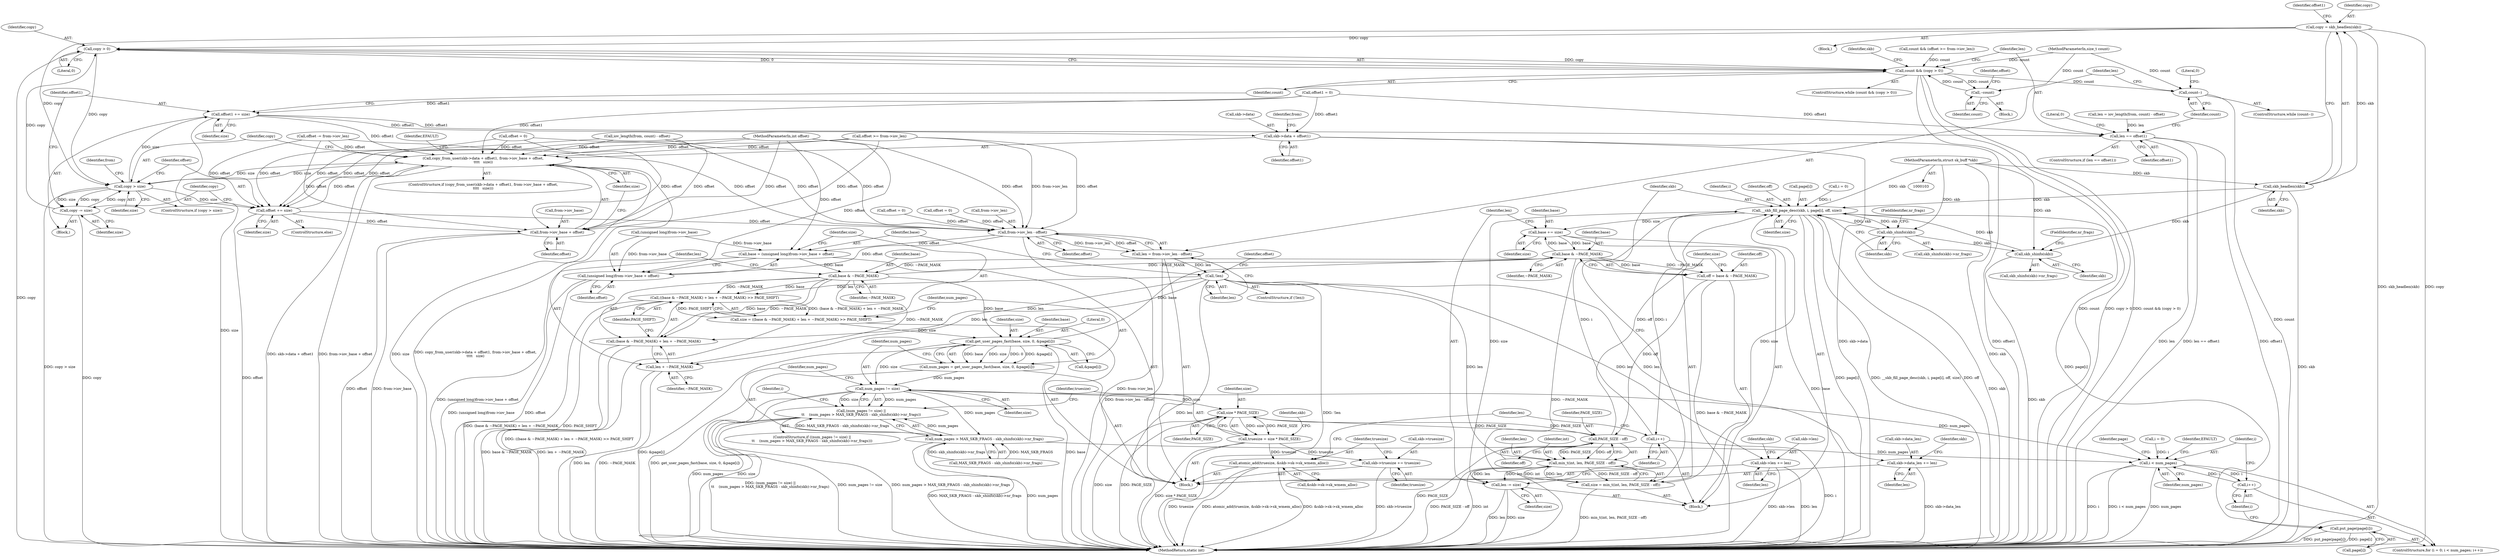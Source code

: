 digraph "1_linux_b92946e2919134ebe2a4083e4302236295ea2a73_0@API" {
"1000118" [label="(Call,copy = skb_headlen(skb))"];
"1000120" [label="(Call,skb_headlen(skb))"];
"1000104" [label="(MethodParameterIn,struct sk_buff *skb)"];
"1000152" [label="(Call,copy > 0)"];
"1000150" [label="(Call,count && (copy > 0))"];
"1000179" [label="(Call,--count)"];
"1000201" [label="(Call,count--)"];
"1000173" [label="(Call,copy > size)"];
"1000157" [label="(Call,copy_from_user(skb->data + offset1, from->iov_base + offset,\n\t\t\t\t   size))"];
"1000185" [label="(Call,offset += size)"];
"1000163" [label="(Call,from->iov_base + offset)"];
"1000210" [label="(Call,from->iov_len - offset)"];
"1000208" [label="(Call,len = from->iov_len - offset)"];
"1000216" [label="(Call,!len)"];
"1000236" [label="(Call,((base & ~PAGE_MASK) + len + ~PAGE_MASK) >> PAGE_SHIFT)"];
"1000234" [label="(Call,size = ((base & ~PAGE_MASK) + len + ~PAGE_MASK) >> PAGE_SHIFT)"];
"1000247" [label="(Call,get_user_pages_fast(base, size, 0, &page[i]))"];
"1000245" [label="(Call,num_pages = get_user_pages_fast(base, size, 0, &page[i]))"];
"1000257" [label="(Call,num_pages != size)"];
"1000256" [label="(Call,(num_pages != size) ||\n\t\t    (num_pages > MAX_SKB_FRAGS - skb_shinfo(skb)->nr_frags))"];
"1000260" [label="(Call,num_pages > MAX_SKB_FRAGS - skb_shinfo(skb)->nr_frags)"];
"1000273" [label="(Call,i < num_pages)"];
"1000276" [label="(Call,i++)"];
"1000287" [label="(Call,size * PAGE_SIZE)"];
"1000285" [label="(Call,truesize = size * PAGE_SIZE)"];
"1000300" [label="(Call,skb->truesize += truesize)"];
"1000305" [label="(Call,atomic_add(truesize, &skb->sk->sk_wmem_alloc))"];
"1000328" [label="(Call,PAGE_SIZE - off)"];
"1000325" [label="(Call,min_t(int, len, PAGE_SIZE - off))"];
"1000323" [label="(Call,size = min_t(int, len, PAGE_SIZE - off))"];
"1000331" [label="(Call,__skb_fill_page_desc(skb, i, page[i], off, size))"];
"1000278" [label="(Call,put_page(page[i]))"];
"1000341" [label="(Call,skb_shinfo(skb))"];
"1000265" [label="(Call,skb_shinfo(skb))"];
"1000344" [label="(Call,base += size)"];
"1000319" [label="(Call,base & ~PAGE_MASK)"];
"1000238" [label="(Call,base & ~PAGE_MASK)"];
"1000237" [label="(Call,(base & ~PAGE_MASK) + len + ~PAGE_MASK)"];
"1000241" [label="(Call,len + ~PAGE_MASK)"];
"1000317" [label="(Call,off = base & ~PAGE_MASK)"];
"1000347" [label="(Call,len -= size)"];
"1000350" [label="(Call,i++)"];
"1000290" [label="(Call,skb->data_len += len)"];
"1000295" [label="(Call,skb->len += len)"];
"1000225" [label="(Call,base = (unsigned long)from->iov_base + offset)"];
"1000227" [label="(Call,(unsigned long)from->iov_base + offset)"];
"1000188" [label="(Call,copy -= size)"];
"1000191" [label="(Call,offset1 += size)"];
"1000158" [label="(Call,skb->data + offset1)"];
"1000195" [label="(Call,len == offset1)"];
"1000297" [label="(Identifier,skb)"];
"1000318" [label="(Identifier,off)"];
"1000333" [label="(Identifier,i)"];
"1000349" [label="(Identifier,size)"];
"1000181" [label="(Call,offset = 0)"];
"1000217" [label="(Identifier,len)"];
"1000321" [label="(Identifier,~PAGE_MASK)"];
"1000104" [label="(MethodParameterIn,struct sk_buff *skb)"];
"1000324" [label="(Identifier,size)"];
"1000201" [label="(Call,count--)"];
"1000325" [label="(Call,min_t(int, len, PAGE_SIZE - off))"];
"1000328" [label="(Call,PAGE_SIZE - off)"];
"1000149" [label="(ControlStructure,while (count && (copy > 0)))"];
"1000337" [label="(Identifier,off)"];
"1000264" [label="(Call,skb_shinfo(skb)->nr_frags)"];
"1000209" [label="(Identifier,len)"];
"1000234" [label="(Call,size = ((base & ~PAGE_MASK) + len + ~PAGE_MASK) >> PAGE_SHIFT)"];
"1000182" [label="(Identifier,offset)"];
"1000348" [label="(Identifier,len)"];
"1000343" [label="(FieldIdentifier,nr_frags)"];
"1000262" [label="(Call,MAX_SKB_FRAGS - skb_shinfo(skb)->nr_frags)"];
"1000295" [label="(Call,skb->len += len)"];
"1000157" [label="(Call,copy_from_user(skb->data + offset1, from->iov_base + offset,\n\t\t\t\t   size))"];
"1000259" [label="(Identifier,size)"];
"1000344" [label="(Call,base += size)"];
"1000211" [label="(Call,from->iov_len)"];
"1000241" [label="(Call,len + ~PAGE_MASK)"];
"1000306" [label="(Identifier,truesize)"];
"1000248" [label="(Identifier,base)"];
"1000277" [label="(Identifier,i)"];
"1000219" [label="(Call,offset = 0)"];
"1000158" [label="(Call,skb->data + offset1)"];
"1000199" [label="(Literal,0)"];
"1000320" [label="(Identifier,base)"];
"1000132" [label="(Call,count && (offset >= from->iov_len))"];
"1000286" [label="(Identifier,truesize)"];
"1000125" [label="(Identifier,offset1)"];
"1000239" [label="(Identifier,base)"];
"1000159" [label="(Call,skb->data)"];
"1000238" [label="(Call,base & ~PAGE_MASK)"];
"1000184" [label="(ControlStructure,else)"];
"1000352" [label="(Call,offset = 0)"];
"1000323" [label="(Call,size = min_t(int, len, PAGE_SIZE - off))"];
"1000178" [label="(Identifier,from)"];
"1000338" [label="(Identifier,size)"];
"1000226" [label="(Identifier,base)"];
"1000317" [label="(Call,off = base & ~PAGE_MASK)"];
"1000110" [label="(Call,len = iov_length(from, count) - offset)"];
"1000245" [label="(Call,num_pages = get_user_pages_fast(base, size, 0, &page[i]))"];
"1000243" [label="(Identifier,~PAGE_MASK)"];
"1000196" [label="(Identifier,len)"];
"1000203" [label="(Block,)"];
"1000233" [label="(Identifier,offset)"];
"1000255" [label="(ControlStructure,if ((num_pages != size) ||\n\t\t    (num_pages > MAX_SKB_FRAGS - skb_shinfo(skb)->nr_frags)))"];
"1000187" [label="(Identifier,size)"];
"1000119" [label="(Identifier,copy)"];
"1000292" [label="(Identifier,skb)"];
"1000332" [label="(Identifier,skb)"];
"1000294" [label="(Identifier,len)"];
"1000265" [label="(Call,skb_shinfo(skb))"];
"1000269" [label="(ControlStructure,for (i = 0; i < num_pages; i++))"];
"1000225" [label="(Call,base = (unsigned long)from->iov_base + offset)"];
"1000228" [label="(Call,(unsigned long)from->iov_base)"];
"1000190" [label="(Identifier,size)"];
"1000251" [label="(Call,&page[i])"];
"1000258" [label="(Identifier,num_pages)"];
"1000350" [label="(Call,i++)"];
"1000160" [label="(Identifier,skb)"];
"1000302" [label="(Identifier,skb)"];
"1000174" [label="(Identifier,copy)"];
"1000153" [label="(Identifier,copy)"];
"1000167" [label="(Identifier,offset)"];
"1000235" [label="(Identifier,size)"];
"1000304" [label="(Identifier,truesize)"];
"1000240" [label="(Identifier,~PAGE_MASK)"];
"1000242" [label="(Identifier,len)"];
"1000168" [label="(Identifier,size)"];
"1000215" [label="(ControlStructure,if (!len))"];
"1000288" [label="(Identifier,size)"];
"1000107" [label="(MethodParameterIn,size_t count)"];
"1000188" [label="(Call,copy -= size)"];
"1000300" [label="(Call,skb->truesize += truesize)"];
"1000180" [label="(Identifier,count)"];
"1000106" [label="(MethodParameterIn,int offset)"];
"1000236" [label="(Call,((base & ~PAGE_MASK) + len + ~PAGE_MASK) >> PAGE_SHIFT)"];
"1000330" [label="(Identifier,off)"];
"1000208" [label="(Call,len = from->iov_len - offset)"];
"1000291" [label="(Call,skb->data_len)"];
"1000185" [label="(Call,offset += size)"];
"1000275" [label="(Identifier,num_pages)"];
"1000345" [label="(Identifier,base)"];
"1000314" [label="(Identifier,len)"];
"1000287" [label="(Call,size * PAGE_SIZE)"];
"1000154" [label="(Literal,0)"];
"1000112" [label="(Call,iov_length(from, count) - offset)"];
"1000347" [label="(Call,len -= size)"];
"1000267" [label="(FieldIdentifier,nr_frags)"];
"1000193" [label="(Identifier,size)"];
"1000279" [label="(Call,page[i])"];
"1000118" [label="(Call,copy = skb_headlen(skb))"];
"1000155" [label="(Block,)"];
"1000342" [label="(Identifier,skb)"];
"1000319" [label="(Call,base & ~PAGE_MASK)"];
"1000120" [label="(Call,skb_headlen(skb))"];
"1000200" [label="(ControlStructure,while (count--))"];
"1000315" [label="(Block,)"];
"1000162" [label="(Identifier,offset1)"];
"1000210" [label="(Call,from->iov_len - offset)"];
"1000261" [label="(Identifier,num_pages)"];
"1000359" [label="(MethodReturn,static int)"];
"1000276" [label="(Call,i++)"];
"1000152" [label="(Call,copy > 0)"];
"1000301" [label="(Call,skb->truesize)"];
"1000334" [label="(Call,page[i])"];
"1000220" [label="(Identifier,offset)"];
"1000164" [label="(Call,from->iov_base)"];
"1000273" [label="(Call,i < num_pages)"];
"1000341" [label="(Call,skb_shinfo(skb))"];
"1000299" [label="(Identifier,len)"];
"1000195" [label="(Call,len == offset1)"];
"1000247" [label="(Call,get_user_pages_fast(base, size, 0, &page[i]))"];
"1000140" [label="(Call,offset -= from->iov_len)"];
"1000192" [label="(Identifier,offset1)"];
"1000124" [label="(Call,offset1 = 0)"];
"1000179" [label="(Call,--count)"];
"1000271" [label="(Identifier,i)"];
"1000296" [label="(Call,skb->len)"];
"1000290" [label="(Call,skb->data_len += len)"];
"1000134" [label="(Call,offset >= from->iov_len)"];
"1000194" [label="(ControlStructure,if (len == offset1))"];
"1000216" [label="(Call,!len)"];
"1000128" [label="(Call,i = 0)"];
"1000278" [label="(Call,put_page(page[i]))"];
"1000331" [label="(Call,__skb_fill_page_desc(skb, i, page[i], off, size))"];
"1000175" [label="(Identifier,size)"];
"1000346" [label="(Identifier,size)"];
"1000250" [label="(Literal,0)"];
"1000280" [label="(Identifier,page)"];
"1000227" [label="(Call,(unsigned long)from->iov_base + offset)"];
"1000260" [label="(Call,num_pages > MAX_SKB_FRAGS - skb_shinfo(skb)->nr_frags)"];
"1000329" [label="(Identifier,PAGE_SIZE)"];
"1000186" [label="(Identifier,offset)"];
"1000305" [label="(Call,atomic_add(truesize, &skb->sk->sk_wmem_alloc))"];
"1000256" [label="(Call,(num_pages != size) ||\n\t\t    (num_pages > MAX_SKB_FRAGS - skb_shinfo(skb)->nr_frags))"];
"1000171" [label="(Identifier,EFAULT)"];
"1000358" [label="(Literal,0)"];
"1000156" [label="(ControlStructure,if (copy_from_user(skb->data + offset1, from->iov_base + offset,\n\t\t\t\t   size)))"];
"1000237" [label="(Call,(base & ~PAGE_MASK) + len + ~PAGE_MASK)"];
"1000340" [label="(Call,skb_shinfo(skb)->nr_frags)"];
"1000121" [label="(Identifier,skb)"];
"1000270" [label="(Call,i = 0)"];
"1000202" [label="(Identifier,count)"];
"1000173" [label="(Call,copy > size)"];
"1000172" [label="(ControlStructure,if (copy > size))"];
"1000246" [label="(Identifier,num_pages)"];
"1000163" [label="(Call,from->iov_base + offset)"];
"1000351" [label="(Identifier,i)"];
"1000244" [label="(Identifier,PAGE_SHIFT)"];
"1000257" [label="(Call,num_pages != size)"];
"1000326" [label="(Identifier,int)"];
"1000176" [label="(Block,)"];
"1000307" [label="(Call,&skb->sk->sk_wmem_alloc)"];
"1000197" [label="(Identifier,offset1)"];
"1000284" [label="(Identifier,EFAULT)"];
"1000189" [label="(Identifier,copy)"];
"1000151" [label="(Identifier,count)"];
"1000214" [label="(Identifier,offset)"];
"1000266" [label="(Identifier,skb)"];
"1000249" [label="(Identifier,size)"];
"1000285" [label="(Call,truesize = size * PAGE_SIZE)"];
"1000327" [label="(Identifier,len)"];
"1000165" [label="(Identifier,from)"];
"1000108" [label="(Block,)"];
"1000289" [label="(Identifier,PAGE_SIZE)"];
"1000150" [label="(Call,count && (copy > 0))"];
"1000274" [label="(Identifier,i)"];
"1000191" [label="(Call,offset1 += size)"];
"1000118" -> "1000108"  [label="AST: "];
"1000118" -> "1000120"  [label="CFG: "];
"1000119" -> "1000118"  [label="AST: "];
"1000120" -> "1000118"  [label="AST: "];
"1000125" -> "1000118"  [label="CFG: "];
"1000118" -> "1000359"  [label="DDG: skb_headlen(skb)"];
"1000118" -> "1000359"  [label="DDG: copy"];
"1000120" -> "1000118"  [label="DDG: skb"];
"1000118" -> "1000152"  [label="DDG: copy"];
"1000118" -> "1000173"  [label="DDG: copy"];
"1000120" -> "1000121"  [label="CFG: "];
"1000121" -> "1000120"  [label="AST: "];
"1000120" -> "1000359"  [label="DDG: skb"];
"1000104" -> "1000120"  [label="DDG: skb"];
"1000120" -> "1000265"  [label="DDG: skb"];
"1000120" -> "1000331"  [label="DDG: skb"];
"1000104" -> "1000103"  [label="AST: "];
"1000104" -> "1000359"  [label="DDG: skb"];
"1000104" -> "1000265"  [label="DDG: skb"];
"1000104" -> "1000331"  [label="DDG: skb"];
"1000104" -> "1000341"  [label="DDG: skb"];
"1000152" -> "1000150"  [label="AST: "];
"1000152" -> "1000154"  [label="CFG: "];
"1000153" -> "1000152"  [label="AST: "];
"1000154" -> "1000152"  [label="AST: "];
"1000150" -> "1000152"  [label="CFG: "];
"1000152" -> "1000359"  [label="DDG: copy"];
"1000152" -> "1000150"  [label="DDG: copy"];
"1000152" -> "1000150"  [label="DDG: 0"];
"1000188" -> "1000152"  [label="DDG: copy"];
"1000152" -> "1000173"  [label="DDG: copy"];
"1000150" -> "1000149"  [label="AST: "];
"1000150" -> "1000151"  [label="CFG: "];
"1000151" -> "1000150"  [label="AST: "];
"1000160" -> "1000150"  [label="CFG: "];
"1000196" -> "1000150"  [label="CFG: "];
"1000150" -> "1000359"  [label="DDG: count"];
"1000150" -> "1000359"  [label="DDG: copy > 0"];
"1000150" -> "1000359"  [label="DDG: count && (copy > 0)"];
"1000179" -> "1000150"  [label="DDG: count"];
"1000132" -> "1000150"  [label="DDG: count"];
"1000107" -> "1000150"  [label="DDG: count"];
"1000150" -> "1000179"  [label="DDG: count"];
"1000150" -> "1000201"  [label="DDG: count"];
"1000179" -> "1000176"  [label="AST: "];
"1000179" -> "1000180"  [label="CFG: "];
"1000180" -> "1000179"  [label="AST: "];
"1000182" -> "1000179"  [label="CFG: "];
"1000107" -> "1000179"  [label="DDG: count"];
"1000201" -> "1000200"  [label="AST: "];
"1000201" -> "1000202"  [label="CFG: "];
"1000202" -> "1000201"  [label="AST: "];
"1000209" -> "1000201"  [label="CFG: "];
"1000358" -> "1000201"  [label="CFG: "];
"1000201" -> "1000359"  [label="DDG: count"];
"1000107" -> "1000201"  [label="DDG: count"];
"1000173" -> "1000172"  [label="AST: "];
"1000173" -> "1000175"  [label="CFG: "];
"1000174" -> "1000173"  [label="AST: "];
"1000175" -> "1000173"  [label="AST: "];
"1000178" -> "1000173"  [label="CFG: "];
"1000186" -> "1000173"  [label="CFG: "];
"1000173" -> "1000359"  [label="DDG: copy > size"];
"1000173" -> "1000157"  [label="DDG: size"];
"1000188" -> "1000173"  [label="DDG: copy"];
"1000157" -> "1000173"  [label="DDG: size"];
"1000173" -> "1000185"  [label="DDG: size"];
"1000173" -> "1000188"  [label="DDG: size"];
"1000173" -> "1000188"  [label="DDG: copy"];
"1000173" -> "1000191"  [label="DDG: size"];
"1000157" -> "1000156"  [label="AST: "];
"1000157" -> "1000168"  [label="CFG: "];
"1000158" -> "1000157"  [label="AST: "];
"1000163" -> "1000157"  [label="AST: "];
"1000168" -> "1000157"  [label="AST: "];
"1000171" -> "1000157"  [label="CFG: "];
"1000174" -> "1000157"  [label="CFG: "];
"1000157" -> "1000359"  [label="DDG: size"];
"1000157" -> "1000359"  [label="DDG: copy_from_user(skb->data + offset1, from->iov_base + offset,\n\t\t\t\t   size)"];
"1000157" -> "1000359"  [label="DDG: skb->data + offset1"];
"1000157" -> "1000359"  [label="DDG: from->iov_base + offset"];
"1000124" -> "1000157"  [label="DDG: offset1"];
"1000191" -> "1000157"  [label="DDG: offset1"];
"1000181" -> "1000157"  [label="DDG: offset"];
"1000185" -> "1000157"  [label="DDG: offset"];
"1000140" -> "1000157"  [label="DDG: offset"];
"1000134" -> "1000157"  [label="DDG: offset"];
"1000112" -> "1000157"  [label="DDG: offset"];
"1000106" -> "1000157"  [label="DDG: offset"];
"1000185" -> "1000184"  [label="AST: "];
"1000185" -> "1000187"  [label="CFG: "];
"1000186" -> "1000185"  [label="AST: "];
"1000187" -> "1000185"  [label="AST: "];
"1000189" -> "1000185"  [label="CFG: "];
"1000185" -> "1000359"  [label="DDG: offset"];
"1000185" -> "1000163"  [label="DDG: offset"];
"1000106" -> "1000185"  [label="DDG: offset"];
"1000181" -> "1000185"  [label="DDG: offset"];
"1000140" -> "1000185"  [label="DDG: offset"];
"1000134" -> "1000185"  [label="DDG: offset"];
"1000112" -> "1000185"  [label="DDG: offset"];
"1000185" -> "1000210"  [label="DDG: offset"];
"1000163" -> "1000167"  [label="CFG: "];
"1000164" -> "1000163"  [label="AST: "];
"1000167" -> "1000163"  [label="AST: "];
"1000168" -> "1000163"  [label="CFG: "];
"1000163" -> "1000359"  [label="DDG: from->iov_base"];
"1000163" -> "1000359"  [label="DDG: offset"];
"1000181" -> "1000163"  [label="DDG: offset"];
"1000140" -> "1000163"  [label="DDG: offset"];
"1000134" -> "1000163"  [label="DDG: offset"];
"1000112" -> "1000163"  [label="DDG: offset"];
"1000106" -> "1000163"  [label="DDG: offset"];
"1000210" -> "1000208"  [label="AST: "];
"1000210" -> "1000214"  [label="CFG: "];
"1000211" -> "1000210"  [label="AST: "];
"1000214" -> "1000210"  [label="AST: "];
"1000208" -> "1000210"  [label="CFG: "];
"1000210" -> "1000359"  [label="DDG: from->iov_len"];
"1000210" -> "1000208"  [label="DDG: from->iov_len"];
"1000210" -> "1000208"  [label="DDG: offset"];
"1000134" -> "1000210"  [label="DDG: from->iov_len"];
"1000134" -> "1000210"  [label="DDG: offset"];
"1000181" -> "1000210"  [label="DDG: offset"];
"1000140" -> "1000210"  [label="DDG: offset"];
"1000352" -> "1000210"  [label="DDG: offset"];
"1000219" -> "1000210"  [label="DDG: offset"];
"1000112" -> "1000210"  [label="DDG: offset"];
"1000106" -> "1000210"  [label="DDG: offset"];
"1000210" -> "1000225"  [label="DDG: offset"];
"1000210" -> "1000227"  [label="DDG: offset"];
"1000208" -> "1000203"  [label="AST: "];
"1000209" -> "1000208"  [label="AST: "];
"1000217" -> "1000208"  [label="CFG: "];
"1000208" -> "1000359"  [label="DDG: from->iov_len - offset"];
"1000208" -> "1000216"  [label="DDG: len"];
"1000216" -> "1000215"  [label="AST: "];
"1000216" -> "1000217"  [label="CFG: "];
"1000217" -> "1000216"  [label="AST: "];
"1000220" -> "1000216"  [label="CFG: "];
"1000226" -> "1000216"  [label="CFG: "];
"1000216" -> "1000359"  [label="DDG: !len"];
"1000216" -> "1000359"  [label="DDG: len"];
"1000216" -> "1000236"  [label="DDG: len"];
"1000216" -> "1000237"  [label="DDG: len"];
"1000216" -> "1000241"  [label="DDG: len"];
"1000216" -> "1000290"  [label="DDG: len"];
"1000216" -> "1000295"  [label="DDG: len"];
"1000216" -> "1000325"  [label="DDG: len"];
"1000236" -> "1000234"  [label="AST: "];
"1000236" -> "1000244"  [label="CFG: "];
"1000237" -> "1000236"  [label="AST: "];
"1000244" -> "1000236"  [label="AST: "];
"1000234" -> "1000236"  [label="CFG: "];
"1000236" -> "1000359"  [label="DDG: (base & ~PAGE_MASK) + len + ~PAGE_MASK"];
"1000236" -> "1000359"  [label="DDG: PAGE_SHIFT"];
"1000236" -> "1000234"  [label="DDG: (base & ~PAGE_MASK) + len + ~PAGE_MASK"];
"1000236" -> "1000234"  [label="DDG: PAGE_SHIFT"];
"1000238" -> "1000236"  [label="DDG: base"];
"1000238" -> "1000236"  [label="DDG: ~PAGE_MASK"];
"1000234" -> "1000203"  [label="AST: "];
"1000235" -> "1000234"  [label="AST: "];
"1000246" -> "1000234"  [label="CFG: "];
"1000234" -> "1000359"  [label="DDG: ((base & ~PAGE_MASK) + len + ~PAGE_MASK) >> PAGE_SHIFT"];
"1000234" -> "1000247"  [label="DDG: size"];
"1000247" -> "1000245"  [label="AST: "];
"1000247" -> "1000251"  [label="CFG: "];
"1000248" -> "1000247"  [label="AST: "];
"1000249" -> "1000247"  [label="AST: "];
"1000250" -> "1000247"  [label="AST: "];
"1000251" -> "1000247"  [label="AST: "];
"1000245" -> "1000247"  [label="CFG: "];
"1000247" -> "1000359"  [label="DDG: base"];
"1000247" -> "1000359"  [label="DDG: &page[i]"];
"1000247" -> "1000245"  [label="DDG: base"];
"1000247" -> "1000245"  [label="DDG: size"];
"1000247" -> "1000245"  [label="DDG: 0"];
"1000247" -> "1000245"  [label="DDG: &page[i]"];
"1000238" -> "1000247"  [label="DDG: base"];
"1000247" -> "1000257"  [label="DDG: size"];
"1000247" -> "1000319"  [label="DDG: base"];
"1000245" -> "1000203"  [label="AST: "];
"1000246" -> "1000245"  [label="AST: "];
"1000258" -> "1000245"  [label="CFG: "];
"1000245" -> "1000359"  [label="DDG: get_user_pages_fast(base, size, 0, &page[i])"];
"1000245" -> "1000257"  [label="DDG: num_pages"];
"1000257" -> "1000256"  [label="AST: "];
"1000257" -> "1000259"  [label="CFG: "];
"1000258" -> "1000257"  [label="AST: "];
"1000259" -> "1000257"  [label="AST: "];
"1000261" -> "1000257"  [label="CFG: "];
"1000256" -> "1000257"  [label="CFG: "];
"1000257" -> "1000359"  [label="DDG: size"];
"1000257" -> "1000359"  [label="DDG: num_pages"];
"1000257" -> "1000256"  [label="DDG: num_pages"];
"1000257" -> "1000256"  [label="DDG: size"];
"1000257" -> "1000260"  [label="DDG: num_pages"];
"1000257" -> "1000273"  [label="DDG: num_pages"];
"1000257" -> "1000287"  [label="DDG: size"];
"1000256" -> "1000255"  [label="AST: "];
"1000256" -> "1000260"  [label="CFG: "];
"1000260" -> "1000256"  [label="AST: "];
"1000271" -> "1000256"  [label="CFG: "];
"1000286" -> "1000256"  [label="CFG: "];
"1000256" -> "1000359"  [label="DDG: num_pages > MAX_SKB_FRAGS - skb_shinfo(skb)->nr_frags"];
"1000256" -> "1000359"  [label="DDG: num_pages != size"];
"1000256" -> "1000359"  [label="DDG: (num_pages != size) ||\n\t\t    (num_pages > MAX_SKB_FRAGS - skb_shinfo(skb)->nr_frags)"];
"1000260" -> "1000256"  [label="DDG: num_pages"];
"1000260" -> "1000256"  [label="DDG: MAX_SKB_FRAGS - skb_shinfo(skb)->nr_frags"];
"1000260" -> "1000262"  [label="CFG: "];
"1000261" -> "1000260"  [label="AST: "];
"1000262" -> "1000260"  [label="AST: "];
"1000260" -> "1000359"  [label="DDG: MAX_SKB_FRAGS - skb_shinfo(skb)->nr_frags"];
"1000260" -> "1000359"  [label="DDG: num_pages"];
"1000262" -> "1000260"  [label="DDG: MAX_SKB_FRAGS"];
"1000262" -> "1000260"  [label="DDG: skb_shinfo(skb)->nr_frags"];
"1000260" -> "1000273"  [label="DDG: num_pages"];
"1000273" -> "1000269"  [label="AST: "];
"1000273" -> "1000275"  [label="CFG: "];
"1000274" -> "1000273"  [label="AST: "];
"1000275" -> "1000273"  [label="AST: "];
"1000280" -> "1000273"  [label="CFG: "];
"1000284" -> "1000273"  [label="CFG: "];
"1000273" -> "1000359"  [label="DDG: num_pages"];
"1000273" -> "1000359"  [label="DDG: i"];
"1000273" -> "1000359"  [label="DDG: i < num_pages"];
"1000276" -> "1000273"  [label="DDG: i"];
"1000270" -> "1000273"  [label="DDG: i"];
"1000273" -> "1000276"  [label="DDG: i"];
"1000276" -> "1000269"  [label="AST: "];
"1000276" -> "1000277"  [label="CFG: "];
"1000277" -> "1000276"  [label="AST: "];
"1000274" -> "1000276"  [label="CFG: "];
"1000287" -> "1000285"  [label="AST: "];
"1000287" -> "1000289"  [label="CFG: "];
"1000288" -> "1000287"  [label="AST: "];
"1000289" -> "1000287"  [label="AST: "];
"1000285" -> "1000287"  [label="CFG: "];
"1000287" -> "1000359"  [label="DDG: PAGE_SIZE"];
"1000287" -> "1000359"  [label="DDG: size"];
"1000287" -> "1000285"  [label="DDG: size"];
"1000287" -> "1000285"  [label="DDG: PAGE_SIZE"];
"1000328" -> "1000287"  [label="DDG: PAGE_SIZE"];
"1000287" -> "1000328"  [label="DDG: PAGE_SIZE"];
"1000285" -> "1000203"  [label="AST: "];
"1000286" -> "1000285"  [label="AST: "];
"1000292" -> "1000285"  [label="CFG: "];
"1000285" -> "1000359"  [label="DDG: size * PAGE_SIZE"];
"1000285" -> "1000300"  [label="DDG: truesize"];
"1000285" -> "1000305"  [label="DDG: truesize"];
"1000300" -> "1000203"  [label="AST: "];
"1000300" -> "1000304"  [label="CFG: "];
"1000301" -> "1000300"  [label="AST: "];
"1000304" -> "1000300"  [label="AST: "];
"1000306" -> "1000300"  [label="CFG: "];
"1000300" -> "1000359"  [label="DDG: skb->truesize"];
"1000305" -> "1000203"  [label="AST: "];
"1000305" -> "1000307"  [label="CFG: "];
"1000306" -> "1000305"  [label="AST: "];
"1000307" -> "1000305"  [label="AST: "];
"1000314" -> "1000305"  [label="CFG: "];
"1000305" -> "1000359"  [label="DDG: atomic_add(truesize, &skb->sk->sk_wmem_alloc)"];
"1000305" -> "1000359"  [label="DDG: &skb->sk->sk_wmem_alloc"];
"1000305" -> "1000359"  [label="DDG: truesize"];
"1000328" -> "1000325"  [label="AST: "];
"1000328" -> "1000330"  [label="CFG: "];
"1000329" -> "1000328"  [label="AST: "];
"1000330" -> "1000328"  [label="AST: "];
"1000325" -> "1000328"  [label="CFG: "];
"1000328" -> "1000359"  [label="DDG: PAGE_SIZE"];
"1000328" -> "1000325"  [label="DDG: PAGE_SIZE"];
"1000328" -> "1000325"  [label="DDG: off"];
"1000317" -> "1000328"  [label="DDG: off"];
"1000328" -> "1000331"  [label="DDG: off"];
"1000325" -> "1000323"  [label="AST: "];
"1000326" -> "1000325"  [label="AST: "];
"1000327" -> "1000325"  [label="AST: "];
"1000323" -> "1000325"  [label="CFG: "];
"1000325" -> "1000359"  [label="DDG: int"];
"1000325" -> "1000359"  [label="DDG: PAGE_SIZE - off"];
"1000325" -> "1000323"  [label="DDG: int"];
"1000325" -> "1000323"  [label="DDG: len"];
"1000325" -> "1000323"  [label="DDG: PAGE_SIZE - off"];
"1000347" -> "1000325"  [label="DDG: len"];
"1000325" -> "1000347"  [label="DDG: len"];
"1000323" -> "1000315"  [label="AST: "];
"1000324" -> "1000323"  [label="AST: "];
"1000332" -> "1000323"  [label="CFG: "];
"1000323" -> "1000359"  [label="DDG: min_t(int, len, PAGE_SIZE - off)"];
"1000323" -> "1000331"  [label="DDG: size"];
"1000331" -> "1000315"  [label="AST: "];
"1000331" -> "1000338"  [label="CFG: "];
"1000332" -> "1000331"  [label="AST: "];
"1000333" -> "1000331"  [label="AST: "];
"1000334" -> "1000331"  [label="AST: "];
"1000337" -> "1000331"  [label="AST: "];
"1000338" -> "1000331"  [label="AST: "];
"1000342" -> "1000331"  [label="CFG: "];
"1000331" -> "1000359"  [label="DDG: page[i]"];
"1000331" -> "1000359"  [label="DDG: __skb_fill_page_desc(skb, i, page[i], off, size)"];
"1000331" -> "1000359"  [label="DDG: off"];
"1000331" -> "1000278"  [label="DDG: page[i]"];
"1000265" -> "1000331"  [label="DDG: skb"];
"1000341" -> "1000331"  [label="DDG: skb"];
"1000350" -> "1000331"  [label="DDG: i"];
"1000128" -> "1000331"  [label="DDG: i"];
"1000331" -> "1000341"  [label="DDG: skb"];
"1000331" -> "1000344"  [label="DDG: size"];
"1000331" -> "1000347"  [label="DDG: size"];
"1000331" -> "1000350"  [label="DDG: i"];
"1000278" -> "1000269"  [label="AST: "];
"1000278" -> "1000279"  [label="CFG: "];
"1000279" -> "1000278"  [label="AST: "];
"1000277" -> "1000278"  [label="CFG: "];
"1000278" -> "1000359"  [label="DDG: put_page(page[i])"];
"1000278" -> "1000359"  [label="DDG: page[i]"];
"1000341" -> "1000340"  [label="AST: "];
"1000341" -> "1000342"  [label="CFG: "];
"1000342" -> "1000341"  [label="AST: "];
"1000343" -> "1000341"  [label="CFG: "];
"1000341" -> "1000359"  [label="DDG: skb"];
"1000341" -> "1000265"  [label="DDG: skb"];
"1000265" -> "1000264"  [label="AST: "];
"1000265" -> "1000266"  [label="CFG: "];
"1000266" -> "1000265"  [label="AST: "];
"1000267" -> "1000265"  [label="CFG: "];
"1000265" -> "1000359"  [label="DDG: skb"];
"1000344" -> "1000315"  [label="AST: "];
"1000344" -> "1000346"  [label="CFG: "];
"1000345" -> "1000344"  [label="AST: "];
"1000346" -> "1000344"  [label="AST: "];
"1000348" -> "1000344"  [label="CFG: "];
"1000344" -> "1000359"  [label="DDG: base"];
"1000344" -> "1000319"  [label="DDG: base"];
"1000319" -> "1000344"  [label="DDG: base"];
"1000319" -> "1000317"  [label="AST: "];
"1000319" -> "1000321"  [label="CFG: "];
"1000320" -> "1000319"  [label="AST: "];
"1000321" -> "1000319"  [label="AST: "];
"1000317" -> "1000319"  [label="CFG: "];
"1000319" -> "1000359"  [label="DDG: ~PAGE_MASK"];
"1000319" -> "1000238"  [label="DDG: ~PAGE_MASK"];
"1000319" -> "1000317"  [label="DDG: base"];
"1000319" -> "1000317"  [label="DDG: ~PAGE_MASK"];
"1000238" -> "1000319"  [label="DDG: ~PAGE_MASK"];
"1000238" -> "1000237"  [label="AST: "];
"1000238" -> "1000240"  [label="CFG: "];
"1000239" -> "1000238"  [label="AST: "];
"1000240" -> "1000238"  [label="AST: "];
"1000242" -> "1000238"  [label="CFG: "];
"1000238" -> "1000237"  [label="DDG: base"];
"1000238" -> "1000237"  [label="DDG: ~PAGE_MASK"];
"1000225" -> "1000238"  [label="DDG: base"];
"1000238" -> "1000241"  [label="DDG: ~PAGE_MASK"];
"1000237" -> "1000241"  [label="CFG: "];
"1000241" -> "1000237"  [label="AST: "];
"1000244" -> "1000237"  [label="CFG: "];
"1000237" -> "1000359"  [label="DDG: base & ~PAGE_MASK"];
"1000237" -> "1000359"  [label="DDG: len + ~PAGE_MASK"];
"1000241" -> "1000243"  [label="CFG: "];
"1000242" -> "1000241"  [label="AST: "];
"1000243" -> "1000241"  [label="AST: "];
"1000241" -> "1000359"  [label="DDG: len"];
"1000241" -> "1000359"  [label="DDG: ~PAGE_MASK"];
"1000317" -> "1000315"  [label="AST: "];
"1000318" -> "1000317"  [label="AST: "];
"1000324" -> "1000317"  [label="CFG: "];
"1000317" -> "1000359"  [label="DDG: base & ~PAGE_MASK"];
"1000347" -> "1000315"  [label="AST: "];
"1000347" -> "1000349"  [label="CFG: "];
"1000348" -> "1000347"  [label="AST: "];
"1000349" -> "1000347"  [label="AST: "];
"1000351" -> "1000347"  [label="CFG: "];
"1000347" -> "1000359"  [label="DDG: size"];
"1000347" -> "1000359"  [label="DDG: len"];
"1000350" -> "1000315"  [label="AST: "];
"1000350" -> "1000351"  [label="CFG: "];
"1000351" -> "1000350"  [label="AST: "];
"1000314" -> "1000350"  [label="CFG: "];
"1000350" -> "1000359"  [label="DDG: i"];
"1000290" -> "1000203"  [label="AST: "];
"1000290" -> "1000294"  [label="CFG: "];
"1000291" -> "1000290"  [label="AST: "];
"1000294" -> "1000290"  [label="AST: "];
"1000297" -> "1000290"  [label="CFG: "];
"1000290" -> "1000359"  [label="DDG: skb->data_len"];
"1000295" -> "1000203"  [label="AST: "];
"1000295" -> "1000299"  [label="CFG: "];
"1000296" -> "1000295"  [label="AST: "];
"1000299" -> "1000295"  [label="AST: "];
"1000302" -> "1000295"  [label="CFG: "];
"1000295" -> "1000359"  [label="DDG: skb->len"];
"1000295" -> "1000359"  [label="DDG: len"];
"1000225" -> "1000203"  [label="AST: "];
"1000225" -> "1000227"  [label="CFG: "];
"1000226" -> "1000225"  [label="AST: "];
"1000227" -> "1000225"  [label="AST: "];
"1000235" -> "1000225"  [label="CFG: "];
"1000225" -> "1000359"  [label="DDG: (unsigned long)from->iov_base + offset"];
"1000228" -> "1000225"  [label="DDG: from->iov_base"];
"1000106" -> "1000225"  [label="DDG: offset"];
"1000227" -> "1000233"  [label="CFG: "];
"1000228" -> "1000227"  [label="AST: "];
"1000233" -> "1000227"  [label="AST: "];
"1000227" -> "1000359"  [label="DDG: offset"];
"1000227" -> "1000359"  [label="DDG: (unsigned long)from->iov_base"];
"1000228" -> "1000227"  [label="DDG: from->iov_base"];
"1000106" -> "1000227"  [label="DDG: offset"];
"1000188" -> "1000155"  [label="AST: "];
"1000188" -> "1000190"  [label="CFG: "];
"1000189" -> "1000188"  [label="AST: "];
"1000190" -> "1000188"  [label="AST: "];
"1000192" -> "1000188"  [label="CFG: "];
"1000188" -> "1000359"  [label="DDG: copy"];
"1000191" -> "1000155"  [label="AST: "];
"1000191" -> "1000193"  [label="CFG: "];
"1000192" -> "1000191"  [label="AST: "];
"1000193" -> "1000191"  [label="AST: "];
"1000151" -> "1000191"  [label="CFG: "];
"1000191" -> "1000359"  [label="DDG: size"];
"1000191" -> "1000158"  [label="DDG: offset1"];
"1000124" -> "1000191"  [label="DDG: offset1"];
"1000191" -> "1000195"  [label="DDG: offset1"];
"1000158" -> "1000162"  [label="CFG: "];
"1000159" -> "1000158"  [label="AST: "];
"1000162" -> "1000158"  [label="AST: "];
"1000165" -> "1000158"  [label="CFG: "];
"1000158" -> "1000359"  [label="DDG: skb->data"];
"1000158" -> "1000359"  [label="DDG: offset1"];
"1000124" -> "1000158"  [label="DDG: offset1"];
"1000195" -> "1000194"  [label="AST: "];
"1000195" -> "1000197"  [label="CFG: "];
"1000196" -> "1000195"  [label="AST: "];
"1000197" -> "1000195"  [label="AST: "];
"1000199" -> "1000195"  [label="CFG: "];
"1000202" -> "1000195"  [label="CFG: "];
"1000195" -> "1000359"  [label="DDG: len == offset1"];
"1000195" -> "1000359"  [label="DDG: offset1"];
"1000195" -> "1000359"  [label="DDG: len"];
"1000110" -> "1000195"  [label="DDG: len"];
"1000124" -> "1000195"  [label="DDG: offset1"];
}
